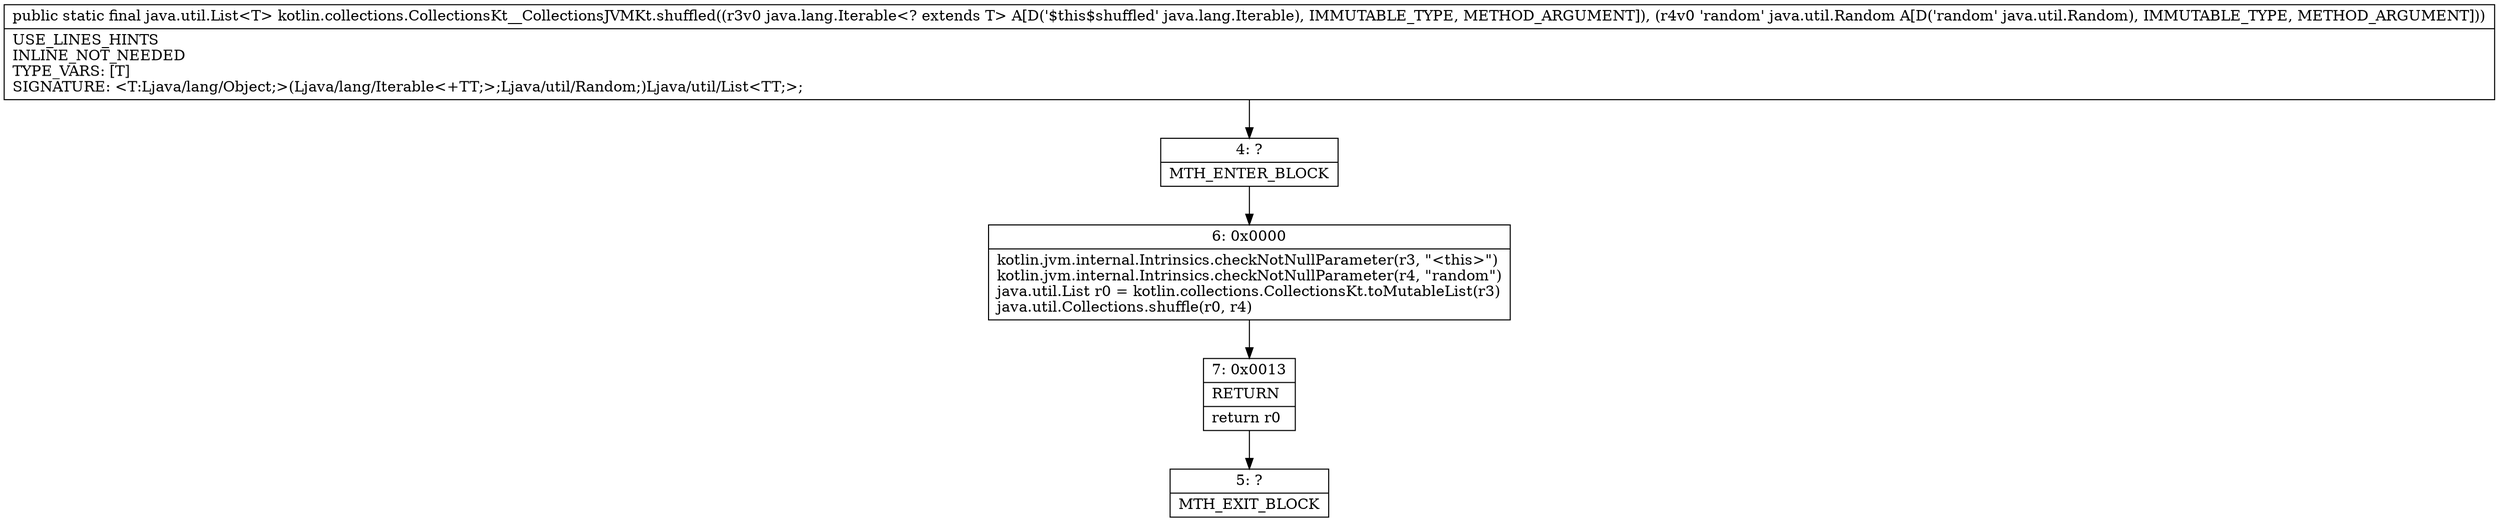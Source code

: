 digraph "CFG forkotlin.collections.CollectionsKt__CollectionsJVMKt.shuffled(Ljava\/lang\/Iterable;Ljava\/util\/Random;)Ljava\/util\/List;" {
Node_4 [shape=record,label="{4\:\ ?|MTH_ENTER_BLOCK\l}"];
Node_6 [shape=record,label="{6\:\ 0x0000|kotlin.jvm.internal.Intrinsics.checkNotNullParameter(r3, \"\<this\>\")\lkotlin.jvm.internal.Intrinsics.checkNotNullParameter(r4, \"random\")\ljava.util.List r0 = kotlin.collections.CollectionsKt.toMutableList(r3)\ljava.util.Collections.shuffle(r0, r4)\l}"];
Node_7 [shape=record,label="{7\:\ 0x0013|RETURN\l|return r0\l}"];
Node_5 [shape=record,label="{5\:\ ?|MTH_EXIT_BLOCK\l}"];
MethodNode[shape=record,label="{public static final java.util.List\<T\> kotlin.collections.CollectionsKt__CollectionsJVMKt.shuffled((r3v0 java.lang.Iterable\<? extends T\> A[D('$this$shuffled' java.lang.Iterable), IMMUTABLE_TYPE, METHOD_ARGUMENT]), (r4v0 'random' java.util.Random A[D('random' java.util.Random), IMMUTABLE_TYPE, METHOD_ARGUMENT]))  | USE_LINES_HINTS\lINLINE_NOT_NEEDED\lTYPE_VARS: [T]\lSIGNATURE: \<T:Ljava\/lang\/Object;\>(Ljava\/lang\/Iterable\<+TT;\>;Ljava\/util\/Random;)Ljava\/util\/List\<TT;\>;\l}"];
MethodNode -> Node_4;Node_4 -> Node_6;
Node_6 -> Node_7;
Node_7 -> Node_5;
}


